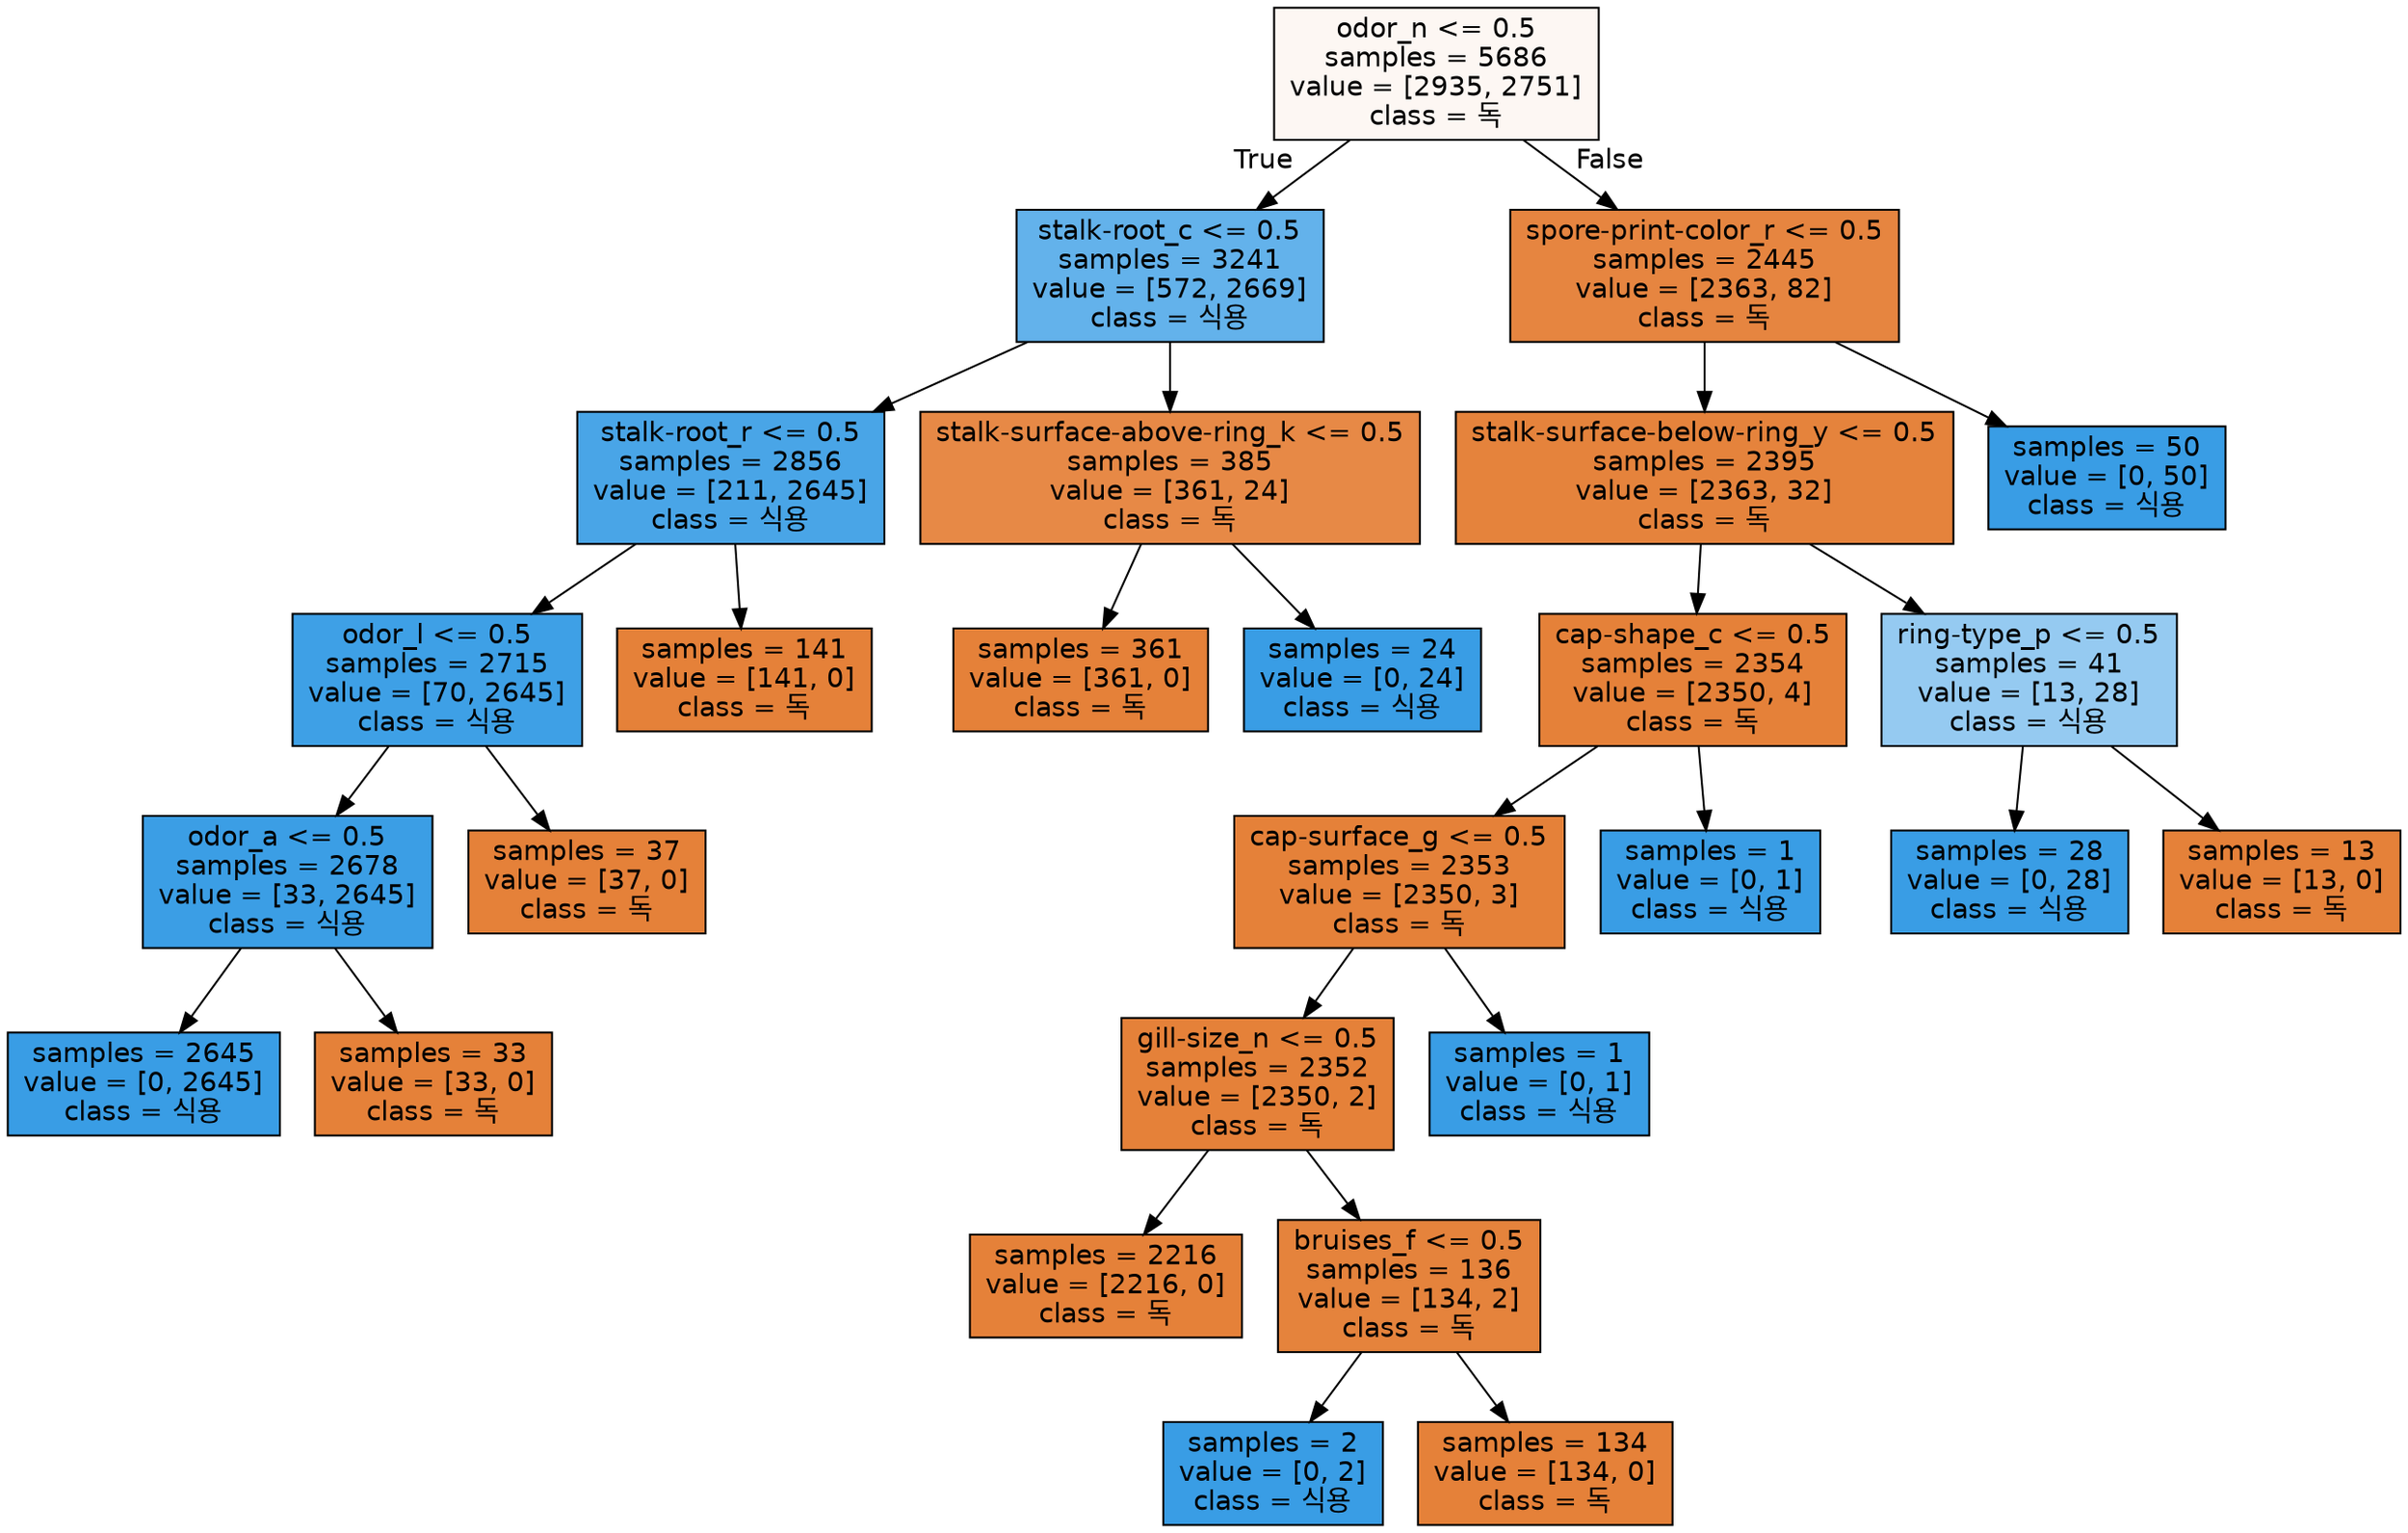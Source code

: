 digraph Tree {
node [shape=box, style="filled", color="black", fontname="helvetica"] ;
edge [fontname="helvetica"] ;
0 [label="odor_n <= 0.5\nsamples = 5686\nvalue = [2935, 2751]\nclass = 독", fillcolor="#fdf7f3"] ;
1 [label="stalk-root_c <= 0.5\nsamples = 3241\nvalue = [572, 2669]\nclass = 식용", fillcolor="#63b2eb"] ;
0 -> 1 [labeldistance=2.5, labelangle=45, headlabel="True"] ;
2 [label="stalk-root_r <= 0.5\nsamples = 2856\nvalue = [211, 2645]\nclass = 식용", fillcolor="#49a5e7"] ;
1 -> 2 ;
3 [label="odor_l <= 0.5\nsamples = 2715\nvalue = [70, 2645]\nclass = 식용", fillcolor="#3ea0e6"] ;
2 -> 3 ;
4 [label="odor_a <= 0.5\nsamples = 2678\nvalue = [33, 2645]\nclass = 식용", fillcolor="#3b9ee5"] ;
3 -> 4 ;
5 [label="samples = 2645\nvalue = [0, 2645]\nclass = 식용", fillcolor="#399de5"] ;
4 -> 5 ;
6 [label="samples = 33\nvalue = [33, 0]\nclass = 독", fillcolor="#e58139"] ;
4 -> 6 ;
7 [label="samples = 37\nvalue = [37, 0]\nclass = 독", fillcolor="#e58139"] ;
3 -> 7 ;
8 [label="samples = 141\nvalue = [141, 0]\nclass = 독", fillcolor="#e58139"] ;
2 -> 8 ;
9 [label="stalk-surface-above-ring_k <= 0.5\nsamples = 385\nvalue = [361, 24]\nclass = 독", fillcolor="#e78946"] ;
1 -> 9 ;
10 [label="samples = 361\nvalue = [361, 0]\nclass = 독", fillcolor="#e58139"] ;
9 -> 10 ;
11 [label="samples = 24\nvalue = [0, 24]\nclass = 식용", fillcolor="#399de5"] ;
9 -> 11 ;
12 [label="spore-print-color_r <= 0.5\nsamples = 2445\nvalue = [2363, 82]\nclass = 독", fillcolor="#e68540"] ;
0 -> 12 [labeldistance=2.5, labelangle=-45, headlabel="False"] ;
13 [label="stalk-surface-below-ring_y <= 0.5\nsamples = 2395\nvalue = [2363, 32]\nclass = 독", fillcolor="#e5833c"] ;
12 -> 13 ;
14 [label="cap-shape_c <= 0.5\nsamples = 2354\nvalue = [2350, 4]\nclass = 독", fillcolor="#e58139"] ;
13 -> 14 ;
15 [label="cap-surface_g <= 0.5\nsamples = 2353\nvalue = [2350, 3]\nclass = 독", fillcolor="#e58139"] ;
14 -> 15 ;
16 [label="gill-size_n <= 0.5\nsamples = 2352\nvalue = [2350, 2]\nclass = 독", fillcolor="#e58139"] ;
15 -> 16 ;
17 [label="samples = 2216\nvalue = [2216, 0]\nclass = 독", fillcolor="#e58139"] ;
16 -> 17 ;
18 [label="bruises_f <= 0.5\nsamples = 136\nvalue = [134, 2]\nclass = 독", fillcolor="#e5833c"] ;
16 -> 18 ;
19 [label="samples = 2\nvalue = [0, 2]\nclass = 식용", fillcolor="#399de5"] ;
18 -> 19 ;
20 [label="samples = 134\nvalue = [134, 0]\nclass = 독", fillcolor="#e58139"] ;
18 -> 20 ;
21 [label="samples = 1\nvalue = [0, 1]\nclass = 식용", fillcolor="#399de5"] ;
15 -> 21 ;
22 [label="samples = 1\nvalue = [0, 1]\nclass = 식용", fillcolor="#399de5"] ;
14 -> 22 ;
23 [label="ring-type_p <= 0.5\nsamples = 41\nvalue = [13, 28]\nclass = 식용", fillcolor="#95caf1"] ;
13 -> 23 ;
24 [label="samples = 28\nvalue = [0, 28]\nclass = 식용", fillcolor="#399de5"] ;
23 -> 24 ;
25 [label="samples = 13\nvalue = [13, 0]\nclass = 독", fillcolor="#e58139"] ;
23 -> 25 ;
26 [label="samples = 50\nvalue = [0, 50]\nclass = 식용", fillcolor="#399de5"] ;
12 -> 26 ;
}